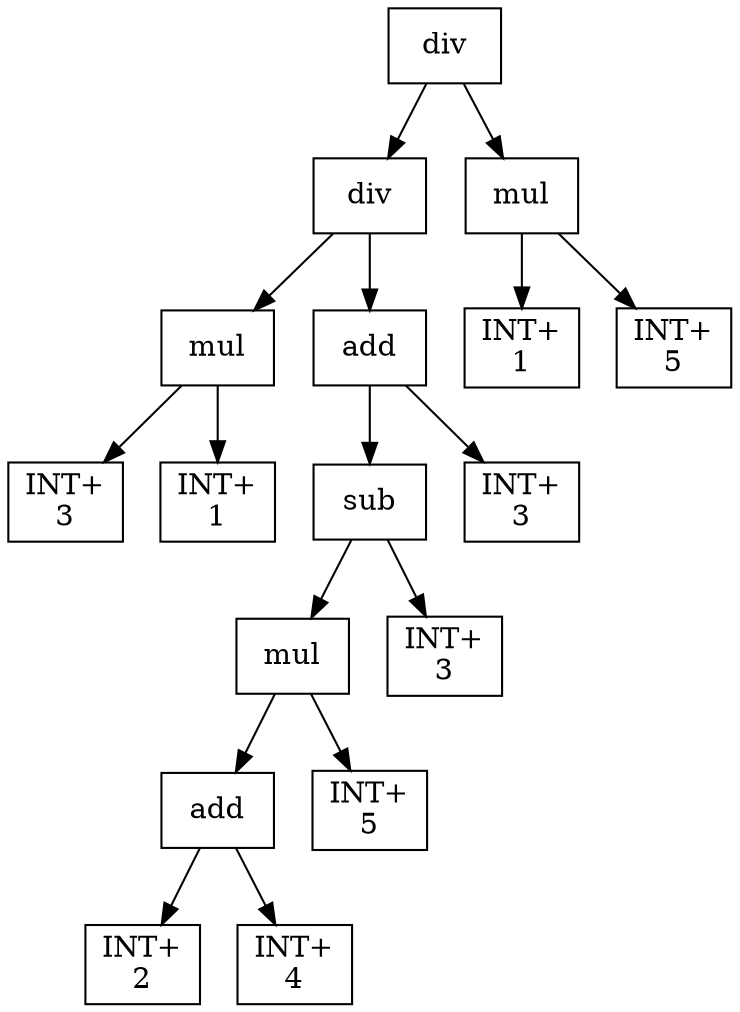 digraph expr {
  node [shape=box];
  n1 [label="div"];
  n2 [label="div"];
  n3 [label="mul"];
  n4 [label="INT+\n3"];
  n5 [label="INT+\n1"];
  n3 -> n4;
  n3 -> n5;
  n6 [label="add"];
  n7 [label="sub"];
  n8 [label="mul"];
  n9 [label="add"];
  n10 [label="INT+\n2"];
  n11 [label="INT+\n4"];
  n9 -> n10;
  n9 -> n11;
  n12 [label="INT+\n5"];
  n8 -> n9;
  n8 -> n12;
  n13 [label="INT+\n3"];
  n7 -> n8;
  n7 -> n13;
  n14 [label="INT+\n3"];
  n6 -> n7;
  n6 -> n14;
  n2 -> n3;
  n2 -> n6;
  n15 [label="mul"];
  n16 [label="INT+\n1"];
  n17 [label="INT+\n5"];
  n15 -> n16;
  n15 -> n17;
  n1 -> n2;
  n1 -> n15;
}